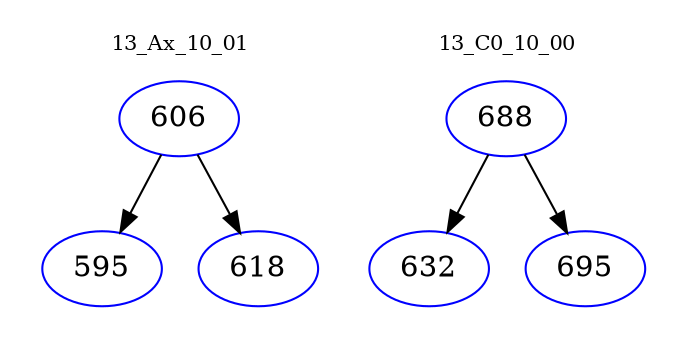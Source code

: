digraph{
subgraph cluster_0 {
color = white
label = "13_Ax_10_01";
fontsize=10;
T0_606 [label="606", color="blue"]
T0_606 -> T0_595 [color="black"]
T0_595 [label="595", color="blue"]
T0_606 -> T0_618 [color="black"]
T0_618 [label="618", color="blue"]
}
subgraph cluster_1 {
color = white
label = "13_C0_10_00";
fontsize=10;
T1_688 [label="688", color="blue"]
T1_688 -> T1_632 [color="black"]
T1_632 [label="632", color="blue"]
T1_688 -> T1_695 [color="black"]
T1_695 [label="695", color="blue"]
}
}
